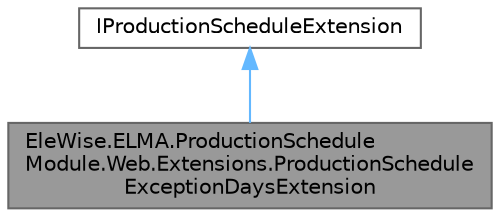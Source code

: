 digraph "EleWise.ELMA.ProductionScheduleModule.Web.Extensions.ProductionScheduleExceptionDaysExtension"
{
 // LATEX_PDF_SIZE
  bgcolor="transparent";
  edge [fontname=Helvetica,fontsize=10,labelfontname=Helvetica,labelfontsize=10];
  node [fontname=Helvetica,fontsize=10,shape=box,height=0.2,width=0.4];
  Node1 [id="Node000001",label="EleWise.ELMA.ProductionSchedule\lModule.Web.Extensions.ProductionSchedule\lExceptionDaysExtension",height=0.2,width=0.4,color="gray40", fillcolor="grey60", style="filled", fontcolor="black",tooltip=" "];
  Node2 -> Node1 [id="edge1_Node000001_Node000002",dir="back",color="steelblue1",style="solid",tooltip=" "];
  Node2 [id="Node000002",label="IProductionScheduleExtension",height=0.2,width=0.4,color="gray40", fillcolor="white", style="filled",URL="$interface_ele_wise_1_1_e_l_m_a_1_1_b_p_m_1_1_web_1_1_calendar_1_1_extension_points_1_1_i_production_schedule_extension.html",tooltip="Расширение страниц производственного календаря"];
}
